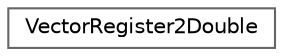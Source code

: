 digraph "Graphical Class Hierarchy"
{
 // INTERACTIVE_SVG=YES
 // LATEX_PDF_SIZE
  bgcolor="transparent";
  edge [fontname=Helvetica,fontsize=10,labelfontname=Helvetica,labelfontsize=10];
  node [fontname=Helvetica,fontsize=10,shape=box,height=0.2,width=0.4];
  rankdir="LR";
  Node0 [id="Node000000",label="VectorRegister2Double",height=0.2,width=0.4,color="grey40", fillcolor="white", style="filled",URL="$d9/db6/structVectorRegister2Double.html",tooltip=" "];
}
